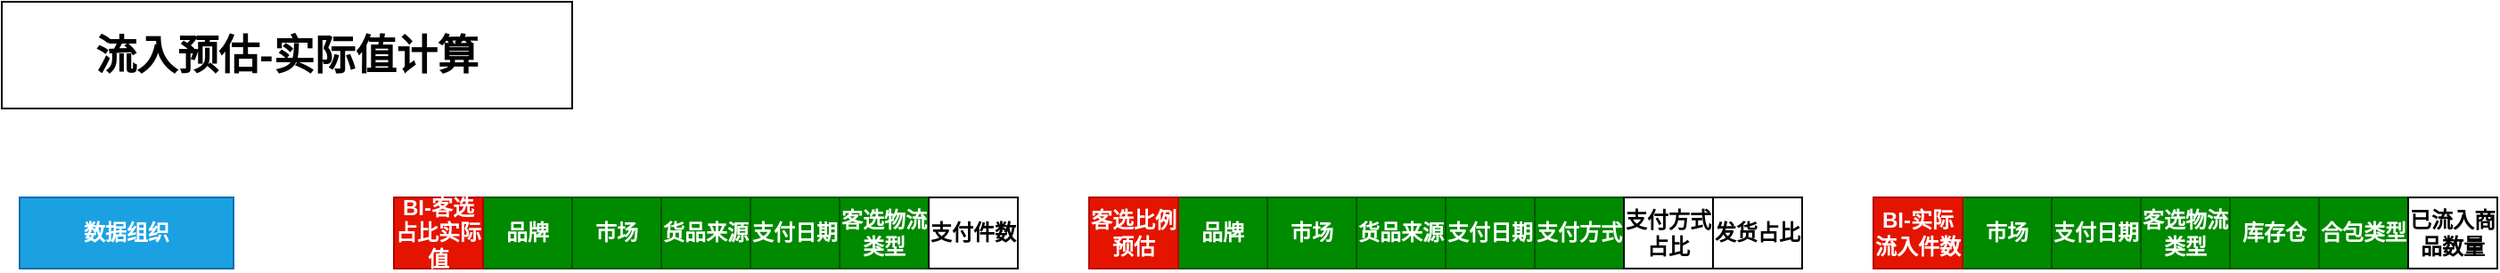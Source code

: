 <mxfile version="24.9.3">
  <diagram name="第 1 页" id="A9ia2CLvwI-rA0mWm02F">
    <mxGraphModel dx="2099" dy="775" grid="1" gridSize="10" guides="1" tooltips="1" connect="1" arrows="1" fold="1" page="1" pageScale="1" pageWidth="827" pageHeight="1169" math="0" shadow="0">
      <root>
        <mxCell id="0" />
        <mxCell id="1" parent="0" />
        <mxCell id="Rc2jb7AlEDWzBGGgiRTG-1" value="品牌" style="rounded=0;whiteSpace=wrap;html=1;fillColor=#008a00;fontColor=#ffffff;strokeColor=#005700;fontStyle=1" vertex="1" parent="1">
          <mxGeometry x="140" y="130" width="50" height="40" as="geometry" />
        </mxCell>
        <mxCell id="Rc2jb7AlEDWzBGGgiRTG-2" value="市场" style="rounded=0;whiteSpace=wrap;html=1;fillColor=#008a00;fontColor=#ffffff;strokeColor=#005700;fontStyle=1" vertex="1" parent="1">
          <mxGeometry x="190" y="130" width="50" height="40" as="geometry" />
        </mxCell>
        <mxCell id="Rc2jb7AlEDWzBGGgiRTG-3" value="货品来源" style="rounded=0;whiteSpace=wrap;html=1;fillColor=#008a00;fontColor=#ffffff;strokeColor=#005700;fontStyle=1" vertex="1" parent="1">
          <mxGeometry x="240" y="130" width="50" height="40" as="geometry" />
        </mxCell>
        <mxCell id="Rc2jb7AlEDWzBGGgiRTG-5" value="支付日期" style="rounded=0;whiteSpace=wrap;html=1;fillColor=#008a00;fontColor=#ffffff;strokeColor=#005700;fontStyle=1" vertex="1" parent="1">
          <mxGeometry x="290" y="130" width="50" height="40" as="geometry" />
        </mxCell>
        <mxCell id="Rc2jb7AlEDWzBGGgiRTG-10" value="BI-客选占比实际值" style="rounded=0;whiteSpace=wrap;html=1;fillColor=#e51400;fontColor=#ffffff;strokeColor=#B20000;fontStyle=1" vertex="1" parent="1">
          <mxGeometry x="90" y="130" width="50" height="40" as="geometry" />
        </mxCell>
        <mxCell id="Rc2jb7AlEDWzBGGgiRTG-81" value="数据组织" style="whiteSpace=wrap;html=1;fontStyle=1;fillColor=#1ba1e2;strokeColor=#006EAF;fontColor=#ffffff;" vertex="1" parent="1">
          <mxGeometry x="-120" y="130" width="120" height="40" as="geometry" />
        </mxCell>
        <mxCell id="Rc2jb7AlEDWzBGGgiRTG-117" value="&lt;span&gt;&lt;font style=&quot;font-size: 23px;&quot;&gt;流入预估-实际值计算&lt;/font&gt;&lt;/span&gt;" style="rounded=0;whiteSpace=wrap;html=1;fontStyle=1" vertex="1" parent="1">
          <mxGeometry x="-130" y="20" width="320" height="60" as="geometry" />
        </mxCell>
        <mxCell id="Rc2jb7AlEDWzBGGgiRTG-119" value="品牌" style="rounded=0;whiteSpace=wrap;html=1;fillColor=#008a00;fontColor=#ffffff;strokeColor=#005700;fontStyle=1" vertex="1" parent="1">
          <mxGeometry x="530" y="130" width="50" height="40" as="geometry" />
        </mxCell>
        <mxCell id="Rc2jb7AlEDWzBGGgiRTG-120" value="市场" style="rounded=0;whiteSpace=wrap;html=1;fillColor=#008a00;fontColor=#ffffff;strokeColor=#005700;fontStyle=1" vertex="1" parent="1">
          <mxGeometry x="580" y="130" width="50" height="40" as="geometry" />
        </mxCell>
        <mxCell id="Rc2jb7AlEDWzBGGgiRTG-121" value="货品来源" style="rounded=0;whiteSpace=wrap;html=1;fillColor=#008a00;fontColor=#ffffff;strokeColor=#005700;fontStyle=1" vertex="1" parent="1">
          <mxGeometry x="630" y="130" width="50" height="40" as="geometry" />
        </mxCell>
        <mxCell id="Rc2jb7AlEDWzBGGgiRTG-122" value="支付日期" style="rounded=0;whiteSpace=wrap;html=1;fillColor=#008a00;fontColor=#ffffff;strokeColor=#005700;fontStyle=1" vertex="1" parent="1">
          <mxGeometry x="680" y="130" width="50" height="40" as="geometry" />
        </mxCell>
        <mxCell id="Rc2jb7AlEDWzBGGgiRTG-123" value="支付方式" style="rounded=0;whiteSpace=wrap;html=1;fontStyle=1;fillColor=#008a00;fontColor=#ffffff;strokeColor=#005700;" vertex="1" parent="1">
          <mxGeometry x="730" y="130" width="50" height="40" as="geometry" />
        </mxCell>
        <mxCell id="Rc2jb7AlEDWzBGGgiRTG-124" value="客选比例预估" style="rounded=0;whiteSpace=wrap;html=1;fillColor=#e51400;fontColor=#ffffff;strokeColor=#B20000;fontStyle=1" vertex="1" parent="1">
          <mxGeometry x="480" y="130" width="50" height="40" as="geometry" />
        </mxCell>
        <mxCell id="Rc2jb7AlEDWzBGGgiRTG-125" value="支付方式占比" style="rounded=0;whiteSpace=wrap;html=1;fontStyle=1" vertex="1" parent="1">
          <mxGeometry x="780" y="130" width="50" height="40" as="geometry" />
        </mxCell>
        <mxCell id="Rc2jb7AlEDWzBGGgiRTG-126" value="发货占比" style="rounded=0;whiteSpace=wrap;html=1;fontStyle=1" vertex="1" parent="1">
          <mxGeometry x="830" y="130" width="50" height="40" as="geometry" />
        </mxCell>
        <mxCell id="Rc2jb7AlEDWzBGGgiRTG-129" value="客选物流类型" style="rounded=0;whiteSpace=wrap;html=1;fillColor=#008a00;fontColor=#ffffff;strokeColor=#005700;fontStyle=1" vertex="1" parent="1">
          <mxGeometry x="340" y="130" width="50" height="40" as="geometry" />
        </mxCell>
        <mxCell id="Rc2jb7AlEDWzBGGgiRTG-132" value="支付件数" style="rounded=0;whiteSpace=wrap;html=1;fontStyle=1" vertex="1" parent="1">
          <mxGeometry x="390" y="130" width="50" height="40" as="geometry" />
        </mxCell>
        <mxCell id="Rc2jb7AlEDWzBGGgiRTG-133" value="市场" style="rounded=0;whiteSpace=wrap;html=1;fillColor=#008a00;fontColor=#ffffff;strokeColor=#005700;fontStyle=1" vertex="1" parent="1">
          <mxGeometry x="970" y="130" width="50" height="40" as="geometry" />
        </mxCell>
        <mxCell id="Rc2jb7AlEDWzBGGgiRTG-134" value="支付日期" style="rounded=0;whiteSpace=wrap;html=1;fillColor=#008a00;fontColor=#ffffff;strokeColor=#005700;fontStyle=1" vertex="1" parent="1">
          <mxGeometry x="1020" y="130" width="50" height="40" as="geometry" />
        </mxCell>
        <mxCell id="Rc2jb7AlEDWzBGGgiRTG-135" value="客选物流类型" style="rounded=0;whiteSpace=wrap;html=1;fillColor=#008a00;fontColor=#ffffff;strokeColor=#005700;fontStyle=1" vertex="1" parent="1">
          <mxGeometry x="1070" y="130" width="50" height="40" as="geometry" />
        </mxCell>
        <mxCell id="Rc2jb7AlEDWzBGGgiRTG-136" value="库存仓" style="rounded=0;whiteSpace=wrap;html=1;fillColor=#008a00;fontColor=#ffffff;strokeColor=#005700;fontStyle=1" vertex="1" parent="1">
          <mxGeometry x="1120" y="130" width="50" height="40" as="geometry" />
        </mxCell>
        <mxCell id="Rc2jb7AlEDWzBGGgiRTG-137" value="合包类型" style="rounded=0;whiteSpace=wrap;html=1;fontStyle=1;fillColor=#008a00;fontColor=#ffffff;strokeColor=#005700;" vertex="1" parent="1">
          <mxGeometry x="1170" y="130" width="50" height="40" as="geometry" />
        </mxCell>
        <mxCell id="Rc2jb7AlEDWzBGGgiRTG-138" value="BI-实际流入件数" style="rounded=0;whiteSpace=wrap;html=1;fillColor=#e51400;fontColor=#ffffff;strokeColor=#B20000;fontStyle=1" vertex="1" parent="1">
          <mxGeometry x="920" y="130" width="50" height="40" as="geometry" />
        </mxCell>
        <mxCell id="Rc2jb7AlEDWzBGGgiRTG-139" value="已流入商品数量" style="rounded=0;whiteSpace=wrap;html=1;fontStyle=1" vertex="1" parent="1">
          <mxGeometry x="1220" y="130" width="50" height="40" as="geometry" />
        </mxCell>
      </root>
    </mxGraphModel>
  </diagram>
</mxfile>
